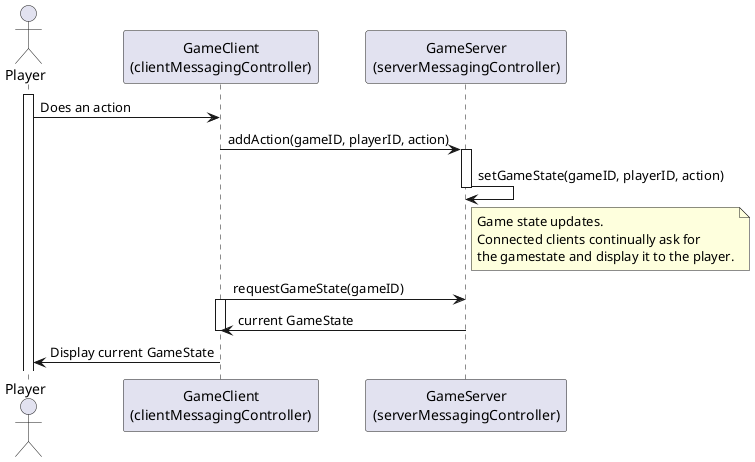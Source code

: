 @startuml
Actor Player as player
participant "GameClient\n(clientMessagingController)" as GameClient
participant "GameServer\n(serverMessagingController)" as GameServer

' Player initiates an action
activate player
player -> GameClient : Does an action

' GameClient sends action to GameServer
GameClient -> GameServer : addAction(gameID, playerID, action)

' Server processes action
activate GameServer
GameServer -> GameServer : setGameState(gameID, playerID, action)
deactivate GameServer
' Note on broadcasting to all clients
note right of GameServer: Game state updates.\nConnected clients continually ask for\nthe gamestate and display it to the player.

' Server broadcasts updated game state to all clients
GameClient -> GameServer : requestGameState(gameID)
activate GameClient

GameServer -> GameClient : current GameState
deactivate GameClient
GameClient -> player: Display current GameState



@enduml
